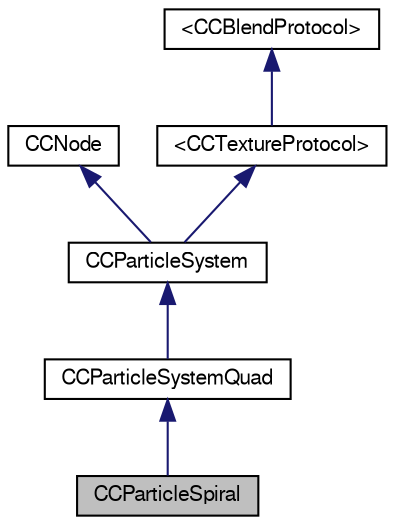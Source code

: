 digraph G
{
  bgcolor="transparent";
  edge [fontname="FreeSans",fontsize="10",labelfontname="FreeSans",labelfontsize="10"];
  node [fontname="FreeSans",fontsize="10",shape=record];
  Node1 [label="CCParticleSpiral",height=0.2,width=0.4,color="black", fillcolor="grey75", style="filled" fontcolor="black"];
  Node2 -> Node1 [dir="back",color="midnightblue",fontsize="10",style="solid",fontname="FreeSans"];
  Node2 [label="CCParticleSystemQuad",height=0.2,width=0.4,color="black",URL="$interface_c_c_particle_system_quad.html"];
  Node3 -> Node2 [dir="back",color="midnightblue",fontsize="10",style="solid",fontname="FreeSans"];
  Node3 [label="CCParticleSystem",height=0.2,width=0.4,color="black",URL="$interface_c_c_particle_system.html"];
  Node4 -> Node3 [dir="back",color="midnightblue",fontsize="10",style="solid",fontname="FreeSans"];
  Node4 [label="CCNode",height=0.2,width=0.4,color="black",URL="$interface_c_c_node.html"];
  Node5 -> Node3 [dir="back",color="midnightblue",fontsize="10",style="solid",fontname="FreeSans"];
  Node5 [label="\<CCTextureProtocol\>",height=0.2,width=0.4,color="black",URL="$protocol_c_c_texture_protocol-p.html"];
  Node6 -> Node5 [dir="back",color="midnightblue",fontsize="10",style="solid",fontname="FreeSans"];
  Node6 [label="\<CCBlendProtocol\>",height=0.2,width=0.4,color="black",URL="$protocol_c_c_blend_protocol-p.html"];
}
